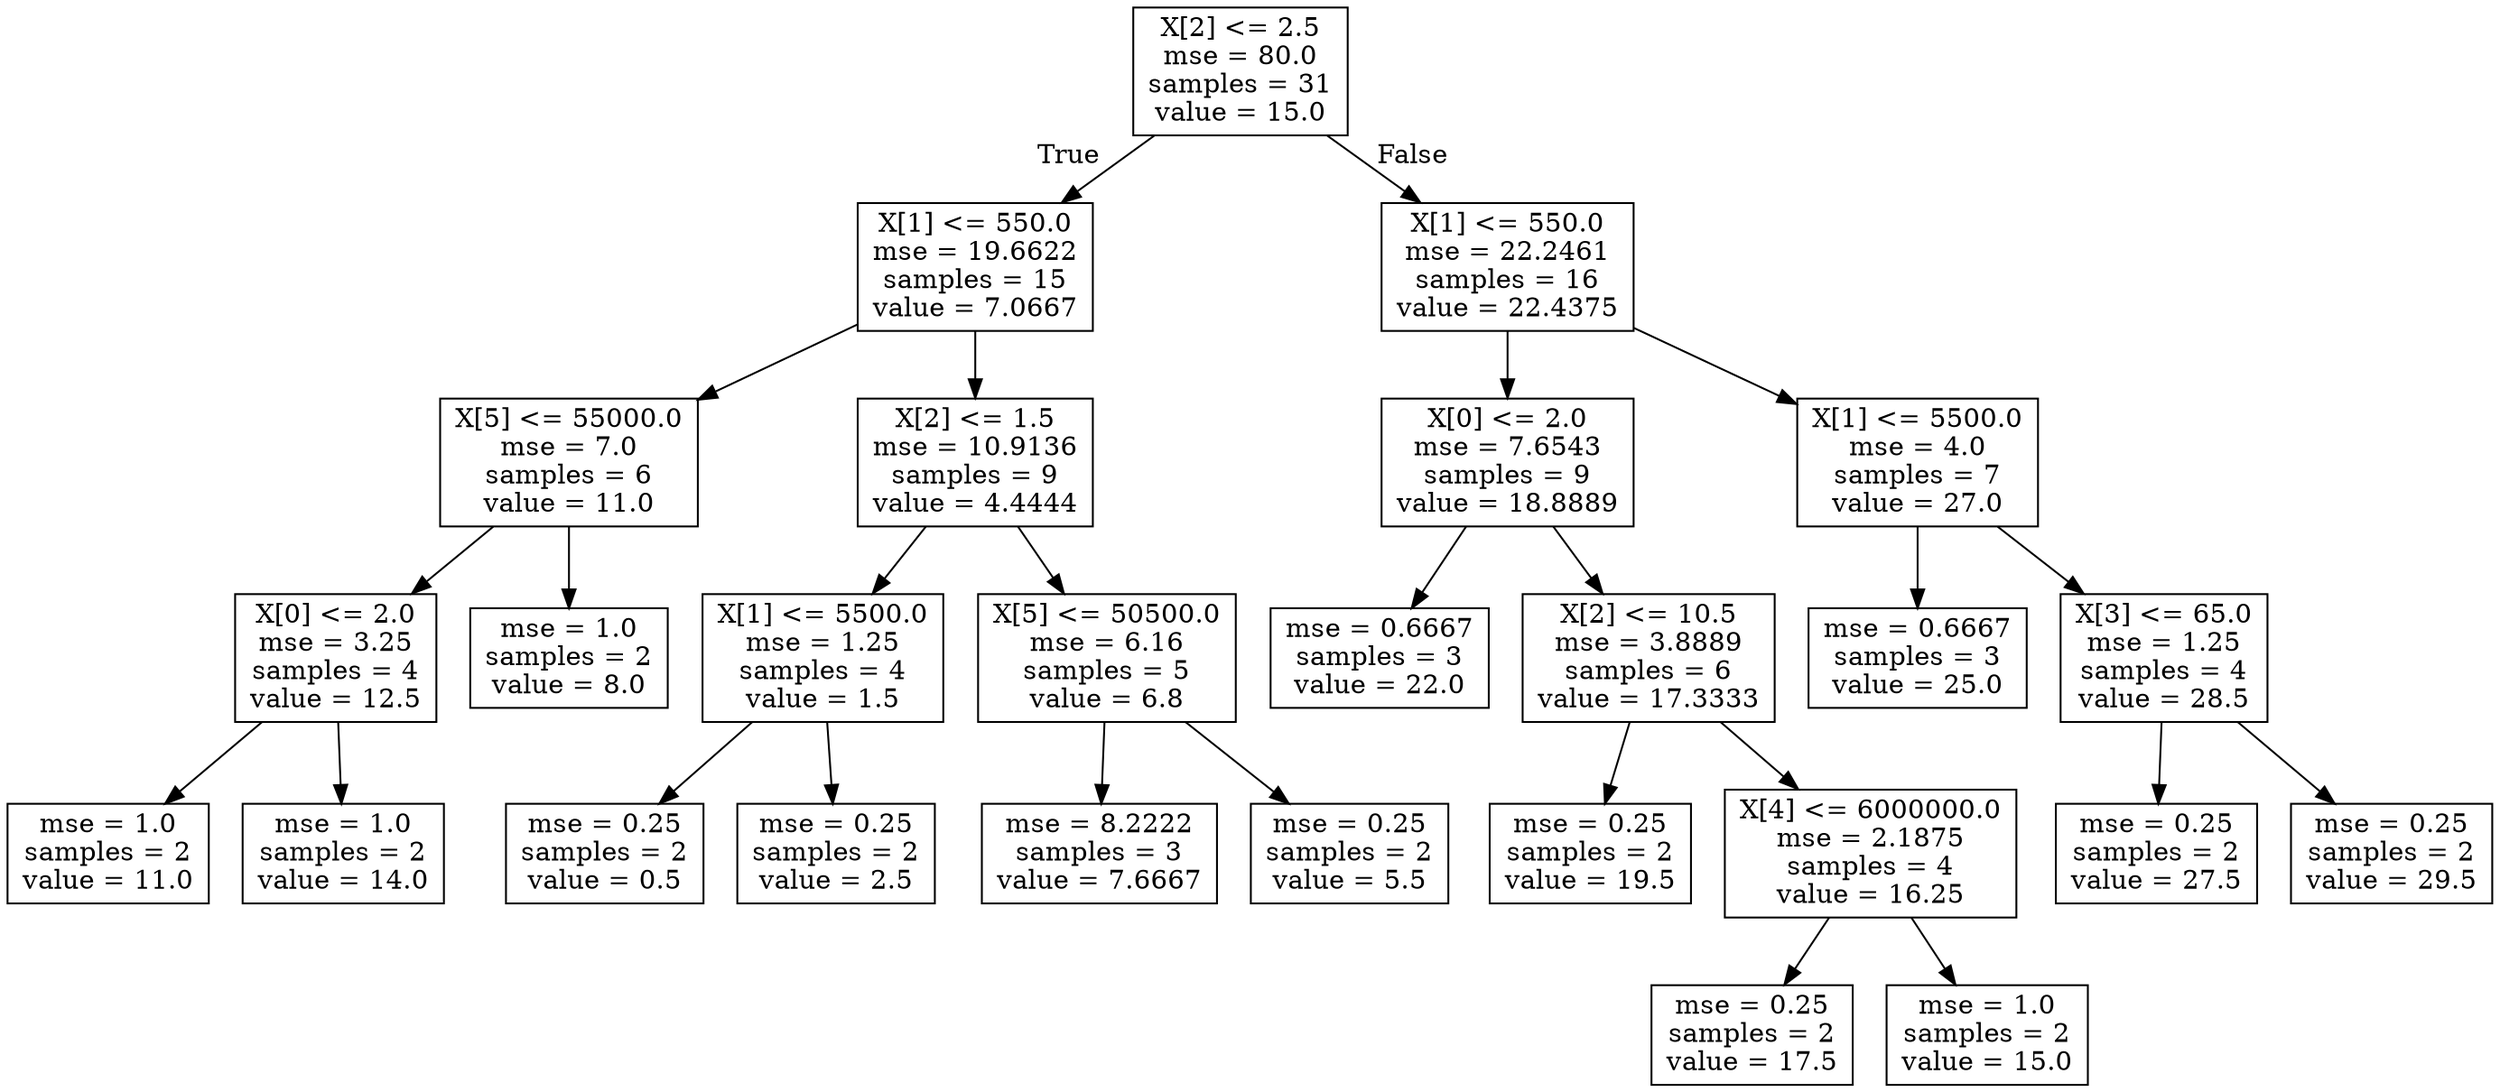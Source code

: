 digraph Tree {
node [shape=box] ;
0 [label="X[2] <= 2.5\nmse = 80.0\nsamples = 31\nvalue = 15.0"] ;
1 [label="X[1] <= 550.0\nmse = 19.6622\nsamples = 15\nvalue = 7.0667"] ;
0 -> 1 [labeldistance=2.5, labelangle=45, headlabel="True"] ;
2 [label="X[5] <= 55000.0\nmse = 7.0\nsamples = 6\nvalue = 11.0"] ;
1 -> 2 ;
3 [label="X[0] <= 2.0\nmse = 3.25\nsamples = 4\nvalue = 12.5"] ;
2 -> 3 ;
4 [label="mse = 1.0\nsamples = 2\nvalue = 11.0"] ;
3 -> 4 ;
5 [label="mse = 1.0\nsamples = 2\nvalue = 14.0"] ;
3 -> 5 ;
6 [label="mse = 1.0\nsamples = 2\nvalue = 8.0"] ;
2 -> 6 ;
7 [label="X[2] <= 1.5\nmse = 10.9136\nsamples = 9\nvalue = 4.4444"] ;
1 -> 7 ;
8 [label="X[1] <= 5500.0\nmse = 1.25\nsamples = 4\nvalue = 1.5"] ;
7 -> 8 ;
9 [label="mse = 0.25\nsamples = 2\nvalue = 0.5"] ;
8 -> 9 ;
10 [label="mse = 0.25\nsamples = 2\nvalue = 2.5"] ;
8 -> 10 ;
11 [label="X[5] <= 50500.0\nmse = 6.16\nsamples = 5\nvalue = 6.8"] ;
7 -> 11 ;
12 [label="mse = 8.2222\nsamples = 3\nvalue = 7.6667"] ;
11 -> 12 ;
13 [label="mse = 0.25\nsamples = 2\nvalue = 5.5"] ;
11 -> 13 ;
14 [label="X[1] <= 550.0\nmse = 22.2461\nsamples = 16\nvalue = 22.4375"] ;
0 -> 14 [labeldistance=2.5, labelangle=-45, headlabel="False"] ;
15 [label="X[0] <= 2.0\nmse = 7.6543\nsamples = 9\nvalue = 18.8889"] ;
14 -> 15 ;
16 [label="mse = 0.6667\nsamples = 3\nvalue = 22.0"] ;
15 -> 16 ;
17 [label="X[2] <= 10.5\nmse = 3.8889\nsamples = 6\nvalue = 17.3333"] ;
15 -> 17 ;
18 [label="mse = 0.25\nsamples = 2\nvalue = 19.5"] ;
17 -> 18 ;
19 [label="X[4] <= 6000000.0\nmse = 2.1875\nsamples = 4\nvalue = 16.25"] ;
17 -> 19 ;
20 [label="mse = 0.25\nsamples = 2\nvalue = 17.5"] ;
19 -> 20 ;
21 [label="mse = 1.0\nsamples = 2\nvalue = 15.0"] ;
19 -> 21 ;
22 [label="X[1] <= 5500.0\nmse = 4.0\nsamples = 7\nvalue = 27.0"] ;
14 -> 22 ;
23 [label="mse = 0.6667\nsamples = 3\nvalue = 25.0"] ;
22 -> 23 ;
24 [label="X[3] <= 65.0\nmse = 1.25\nsamples = 4\nvalue = 28.5"] ;
22 -> 24 ;
25 [label="mse = 0.25\nsamples = 2\nvalue = 27.5"] ;
24 -> 25 ;
26 [label="mse = 0.25\nsamples = 2\nvalue = 29.5"] ;
24 -> 26 ;
}